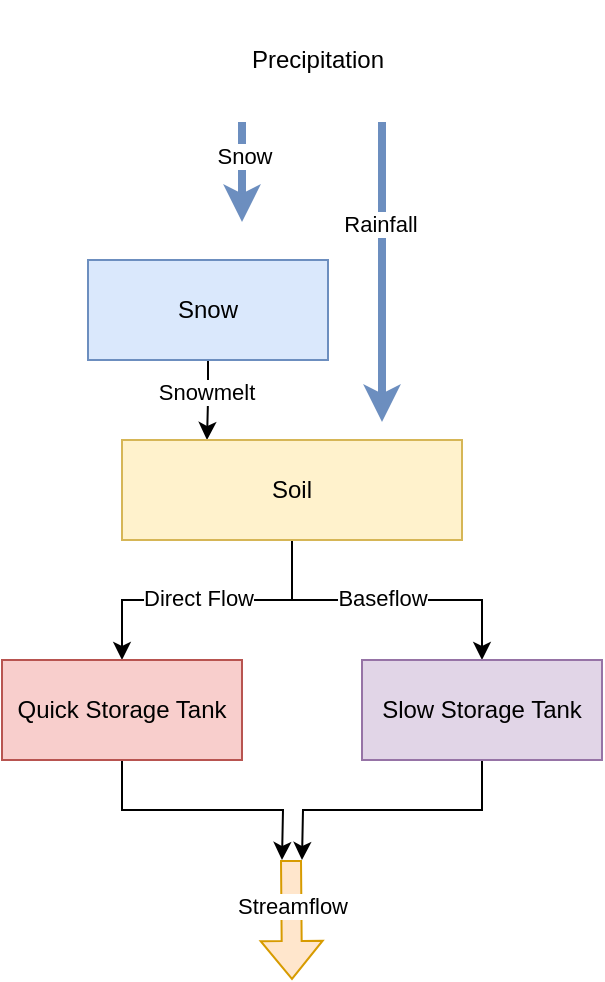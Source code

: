 <mxfile version="26.1.1">
  <diagram name="Page-1" id="iFNDyQx07EiyHLcinPKG">
    <mxGraphModel dx="1114" dy="923" grid="1" gridSize="10" guides="1" tooltips="1" connect="1" arrows="1" fold="1" page="1" pageScale="1" pageWidth="827" pageHeight="1169" math="0" shadow="0">
      <root>
        <mxCell id="0" />
        <mxCell id="1" parent="0" />
        <mxCell id="ORl79wuxFDf71ensOsVK-6" style="edgeStyle=orthogonalEdgeStyle;rounded=0;orthogonalLoop=1;jettySize=auto;html=1;exitX=0.5;exitY=1;exitDx=0;exitDy=0;entryX=0.25;entryY=0;entryDx=0;entryDy=0;" edge="1" parent="1" source="ORl79wuxFDf71ensOsVK-1" target="ORl79wuxFDf71ensOsVK-2">
          <mxGeometry relative="1" as="geometry" />
        </mxCell>
        <mxCell id="ORl79wuxFDf71ensOsVK-15" value="Snowmelt" style="edgeLabel;html=1;align=center;verticalAlign=middle;resizable=0;points=[];" vertex="1" connectable="0" parent="ORl79wuxFDf71ensOsVK-6">
          <mxGeometry x="-0.21" y="-1" relative="1" as="geometry">
            <mxPoint as="offset" />
          </mxGeometry>
        </mxCell>
        <mxCell id="ORl79wuxFDf71ensOsVK-1" value="Snow" style="rounded=0;whiteSpace=wrap;html=1;fillColor=#dae8fc;strokeColor=#6c8ebf;" vertex="1" parent="1">
          <mxGeometry x="353" y="200" width="120" height="50" as="geometry" />
        </mxCell>
        <mxCell id="ORl79wuxFDf71ensOsVK-7" style="edgeStyle=orthogonalEdgeStyle;rounded=0;orthogonalLoop=1;jettySize=auto;html=1;exitX=0.5;exitY=1;exitDx=0;exitDy=0;entryX=0.5;entryY=0;entryDx=0;entryDy=0;" edge="1" parent="1" source="ORl79wuxFDf71ensOsVK-2" target="ORl79wuxFDf71ensOsVK-3">
          <mxGeometry relative="1" as="geometry" />
        </mxCell>
        <mxCell id="ORl79wuxFDf71ensOsVK-20" value="Direct Flow" style="edgeLabel;html=1;align=center;verticalAlign=middle;resizable=0;points=[];" vertex="1" connectable="0" parent="ORl79wuxFDf71ensOsVK-7">
          <mxGeometry x="0.297" y="-1" relative="1" as="geometry">
            <mxPoint x="17" as="offset" />
          </mxGeometry>
        </mxCell>
        <mxCell id="ORl79wuxFDf71ensOsVK-8" style="edgeStyle=orthogonalEdgeStyle;rounded=0;orthogonalLoop=1;jettySize=auto;html=1;exitX=0.5;exitY=1;exitDx=0;exitDy=0;entryX=0.5;entryY=0;entryDx=0;entryDy=0;" edge="1" parent="1" source="ORl79wuxFDf71ensOsVK-2" target="ORl79wuxFDf71ensOsVK-4">
          <mxGeometry relative="1" as="geometry" />
        </mxCell>
        <mxCell id="ORl79wuxFDf71ensOsVK-21" value="Baseflow" style="edgeLabel;html=1;align=center;verticalAlign=middle;resizable=0;points=[];" vertex="1" connectable="0" parent="ORl79wuxFDf71ensOsVK-8">
          <mxGeometry x="0.161" y="1" relative="1" as="geometry">
            <mxPoint x="-15" as="offset" />
          </mxGeometry>
        </mxCell>
        <mxCell id="ORl79wuxFDf71ensOsVK-2" value="Soil" style="rounded=0;whiteSpace=wrap;html=1;fillColor=#fff2cc;strokeColor=#d6b656;" vertex="1" parent="1">
          <mxGeometry x="370" y="290" width="170" height="50" as="geometry" />
        </mxCell>
        <mxCell id="ORl79wuxFDf71ensOsVK-17" style="edgeStyle=orthogonalEdgeStyle;rounded=0;orthogonalLoop=1;jettySize=auto;html=1;exitX=0.5;exitY=1;exitDx=0;exitDy=0;" edge="1" parent="1" source="ORl79wuxFDf71ensOsVK-3">
          <mxGeometry relative="1" as="geometry">
            <mxPoint x="450" y="500" as="targetPoint" />
          </mxGeometry>
        </mxCell>
        <mxCell id="ORl79wuxFDf71ensOsVK-3" value="Quick Storage Tank" style="rounded=0;whiteSpace=wrap;html=1;fillColor=#f8cecc;strokeColor=#b85450;" vertex="1" parent="1">
          <mxGeometry x="310" y="400" width="120" height="50" as="geometry" />
        </mxCell>
        <mxCell id="ORl79wuxFDf71ensOsVK-18" style="edgeStyle=orthogonalEdgeStyle;rounded=0;orthogonalLoop=1;jettySize=auto;html=1;exitX=0.5;exitY=1;exitDx=0;exitDy=0;" edge="1" parent="1" source="ORl79wuxFDf71ensOsVK-4">
          <mxGeometry relative="1" as="geometry">
            <mxPoint x="460" y="500" as="targetPoint" />
          </mxGeometry>
        </mxCell>
        <mxCell id="ORl79wuxFDf71ensOsVK-4" value="Slow Storage Tank" style="rounded=0;whiteSpace=wrap;html=1;fillColor=#e1d5e7;strokeColor=#9673a6;" vertex="1" parent="1">
          <mxGeometry x="490" y="400" width="120" height="50" as="geometry" />
        </mxCell>
        <mxCell id="ORl79wuxFDf71ensOsVK-9" value="" style="endArrow=classic;html=1;rounded=0;strokeWidth=4;fillColor=#dae8fc;strokeColor=#6c8ebf;" edge="1" parent="1">
          <mxGeometry width="50" height="50" relative="1" as="geometry">
            <mxPoint x="430" y="131" as="sourcePoint" />
            <mxPoint x="430" y="181" as="targetPoint" />
          </mxGeometry>
        </mxCell>
        <mxCell id="ORl79wuxFDf71ensOsVK-13" value="Snow" style="edgeLabel;html=1;align=center;verticalAlign=middle;resizable=0;points=[];" vertex="1" connectable="0" parent="ORl79wuxFDf71ensOsVK-9">
          <mxGeometry x="-0.32" y="1" relative="1" as="geometry">
            <mxPoint as="offset" />
          </mxGeometry>
        </mxCell>
        <mxCell id="ORl79wuxFDf71ensOsVK-11" value="" style="endArrow=classic;html=1;rounded=0;strokeWidth=4;fillColor=#dae8fc;strokeColor=#6c8ebf;" edge="1" parent="1">
          <mxGeometry width="50" height="50" relative="1" as="geometry">
            <mxPoint x="500" y="131" as="sourcePoint" />
            <mxPoint x="500" y="281" as="targetPoint" />
          </mxGeometry>
        </mxCell>
        <mxCell id="ORl79wuxFDf71ensOsVK-14" value="Rainfall" style="edgeLabel;html=1;align=center;verticalAlign=middle;resizable=0;points=[];" vertex="1" connectable="0" parent="ORl79wuxFDf71ensOsVK-11">
          <mxGeometry x="-0.32" y="-1" relative="1" as="geometry">
            <mxPoint as="offset" />
          </mxGeometry>
        </mxCell>
        <mxCell id="ORl79wuxFDf71ensOsVK-12" value="Precipitation" style="rounded=0;whiteSpace=wrap;html=1;strokeColor=none;" vertex="1" parent="1">
          <mxGeometry x="408" y="70" width="120" height="60" as="geometry" />
        </mxCell>
        <mxCell id="ORl79wuxFDf71ensOsVK-16" value="" style="shape=flexArrow;endArrow=classic;html=1;rounded=0;fillColor=#ffe6cc;strokeColor=#d79b00;" edge="1" parent="1">
          <mxGeometry width="50" height="50" relative="1" as="geometry">
            <mxPoint x="454.5" y="500" as="sourcePoint" />
            <mxPoint x="455" y="560" as="targetPoint" />
          </mxGeometry>
        </mxCell>
        <mxCell id="ORl79wuxFDf71ensOsVK-19" value="Streamflow" style="edgeLabel;html=1;align=center;verticalAlign=middle;resizable=0;points=[];" vertex="1" connectable="0" parent="ORl79wuxFDf71ensOsVK-16">
          <mxGeometry x="0.303" y="4" relative="1" as="geometry">
            <mxPoint x="-4" y="-16" as="offset" />
          </mxGeometry>
        </mxCell>
      </root>
    </mxGraphModel>
  </diagram>
</mxfile>

